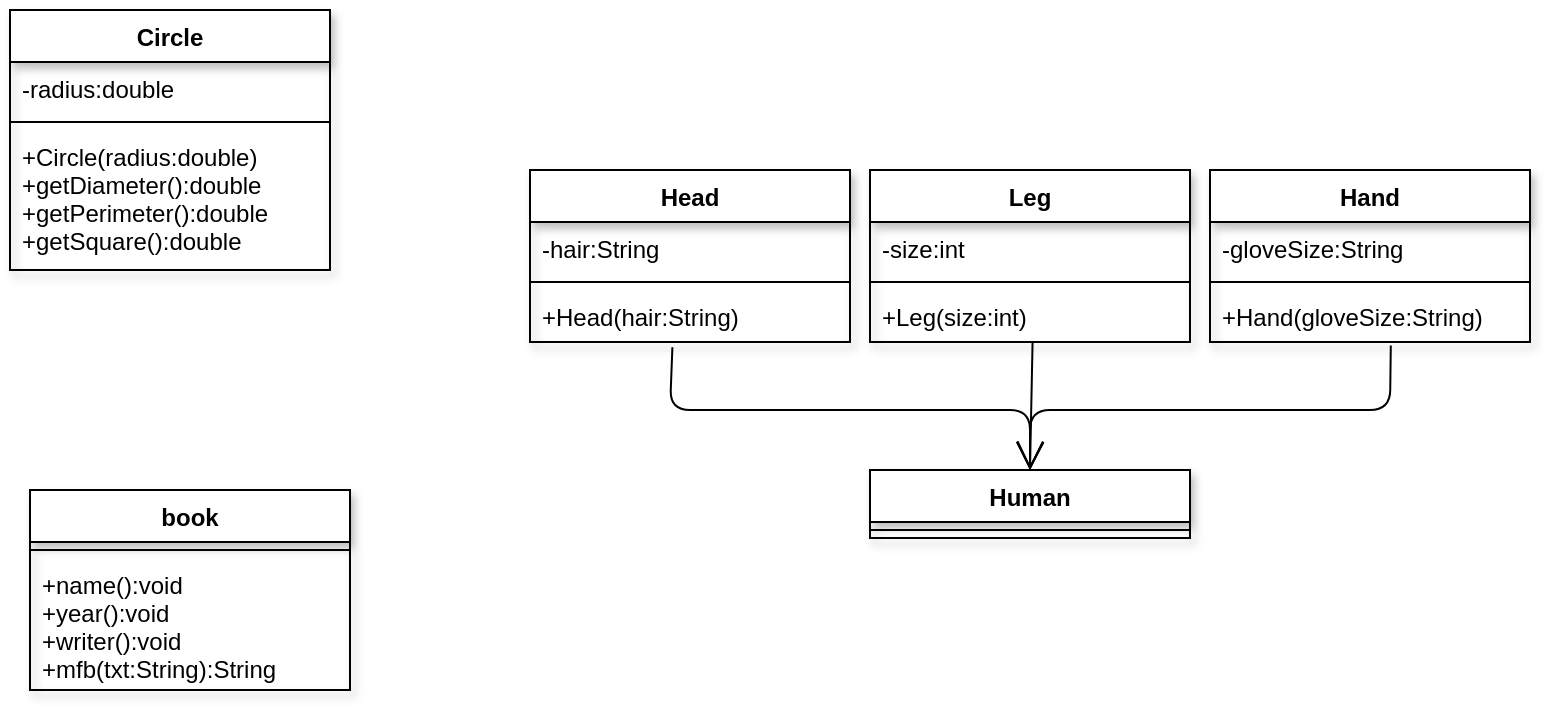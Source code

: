 <mxfile version="13.7.3" type="github">
  <diagram id="C5RBs43oDa-KdzZeNtuy" name="Page-1">
    <mxGraphModel dx="990" dy="576" grid="1" gridSize="10" guides="1" tooltips="1" connect="1" arrows="1" fold="1" page="1" pageScale="1" pageWidth="827" pageHeight="1169" math="0" shadow="0">
      <root>
        <mxCell id="WIyWlLk6GJQsqaUBKTNV-0" />
        <mxCell id="WIyWlLk6GJQsqaUBKTNV-1" parent="WIyWlLk6GJQsqaUBKTNV-0" />
        <mxCell id="4tfKrk5t9fptJcEzHxm0-32" value="" style="endArrow=open;endFill=1;endSize=12;html=1;entryX=0.5;entryY=0;entryDx=0;entryDy=0;exitX=0.445;exitY=1.1;exitDx=0;exitDy=0;exitPerimeter=0;" edge="1" parent="WIyWlLk6GJQsqaUBKTNV-1" source="4tfKrk5t9fptJcEzHxm0-10" target="4tfKrk5t9fptJcEzHxm0-24">
          <mxGeometry width="160" relative="1" as="geometry">
            <mxPoint x="360" y="260" as="sourcePoint" />
            <mxPoint x="490" y="440" as="targetPoint" />
            <Array as="points">
              <mxPoint x="360" y="280" />
              <mxPoint x="500" y="280" />
              <mxPoint x="540" y="280" />
            </Array>
          </mxGeometry>
        </mxCell>
        <mxCell id="4tfKrk5t9fptJcEzHxm0-34" value="" style="endArrow=open;endFill=1;endSize=12;html=1;exitX=0.508;exitY=1.008;exitDx=0;exitDy=0;exitPerimeter=0;" edge="1" parent="WIyWlLk6GJQsqaUBKTNV-1" source="4tfKrk5t9fptJcEzHxm0-14">
          <mxGeometry width="160" relative="1" as="geometry">
            <mxPoint x="330" y="440" as="sourcePoint" />
            <mxPoint x="540" y="310" as="targetPoint" />
            <Array as="points" />
          </mxGeometry>
        </mxCell>
        <mxCell id="4tfKrk5t9fptJcEzHxm0-35" value="" style="endArrow=open;endFill=1;endSize=12;html=1;entryX=0.5;entryY=0;entryDx=0;entryDy=0;exitX=0.565;exitY=1.069;exitDx=0;exitDy=0;exitPerimeter=0;" edge="1" parent="WIyWlLk6GJQsqaUBKTNV-1" source="4tfKrk5t9fptJcEzHxm0-22" target="4tfKrk5t9fptJcEzHxm0-24">
          <mxGeometry width="160" relative="1" as="geometry">
            <mxPoint x="330" y="440" as="sourcePoint" />
            <mxPoint x="490" y="440" as="targetPoint" />
            <Array as="points">
              <mxPoint x="720" y="280" />
              <mxPoint x="540" y="280" />
            </Array>
          </mxGeometry>
        </mxCell>
        <mxCell id="4tfKrk5t9fptJcEzHxm0-2" value="Circle" style="swimlane;fontStyle=1;align=center;verticalAlign=top;childLayout=stackLayout;horizontal=1;startSize=26;horizontalStack=0;resizeParent=1;resizeParentMax=0;resizeLast=0;collapsible=1;marginBottom=0;shadow=1;" vertex="1" parent="WIyWlLk6GJQsqaUBKTNV-1">
          <mxGeometry x="30" y="80" width="160" height="130" as="geometry" />
        </mxCell>
        <mxCell id="4tfKrk5t9fptJcEzHxm0-3" value="-radius:double" style="text;strokeColor=none;fillColor=none;align=left;verticalAlign=top;spacingLeft=4;spacingRight=4;overflow=hidden;rotatable=0;points=[[0,0.5],[1,0.5]];portConstraint=eastwest;" vertex="1" parent="4tfKrk5t9fptJcEzHxm0-2">
          <mxGeometry y="26" width="160" height="26" as="geometry" />
        </mxCell>
        <mxCell id="4tfKrk5t9fptJcEzHxm0-4" value="" style="line;strokeWidth=1;fillColor=none;align=left;verticalAlign=middle;spacingTop=-1;spacingLeft=3;spacingRight=3;rotatable=0;labelPosition=right;points=[];portConstraint=eastwest;" vertex="1" parent="4tfKrk5t9fptJcEzHxm0-2">
          <mxGeometry y="52" width="160" height="8" as="geometry" />
        </mxCell>
        <mxCell id="4tfKrk5t9fptJcEzHxm0-5" value="+Circle(radius:double)&#xa;+getDiameter():double&#xa;+getPerimeter():double&#xa;+getSquare():double" style="text;strokeColor=none;fillColor=none;align=left;verticalAlign=top;spacingLeft=4;spacingRight=4;overflow=hidden;rotatable=0;points=[[0,0.5],[1,0.5]];portConstraint=eastwest;" vertex="1" parent="4tfKrk5t9fptJcEzHxm0-2">
          <mxGeometry y="60" width="160" height="70" as="geometry" />
        </mxCell>
        <mxCell id="4tfKrk5t9fptJcEzHxm0-36" value="book" style="swimlane;fontStyle=1;align=center;verticalAlign=top;childLayout=stackLayout;horizontal=1;startSize=26;horizontalStack=0;resizeParent=1;resizeParentMax=0;resizeLast=0;collapsible=1;marginBottom=0;shadow=1;" vertex="1" parent="WIyWlLk6GJQsqaUBKTNV-1">
          <mxGeometry x="40" y="320" width="160" height="100" as="geometry" />
        </mxCell>
        <mxCell id="4tfKrk5t9fptJcEzHxm0-38" value="" style="line;strokeWidth=1;fillColor=none;align=left;verticalAlign=middle;spacingTop=-1;spacingLeft=3;spacingRight=3;rotatable=0;labelPosition=right;points=[];portConstraint=eastwest;" vertex="1" parent="4tfKrk5t9fptJcEzHxm0-36">
          <mxGeometry y="26" width="160" height="8" as="geometry" />
        </mxCell>
        <mxCell id="4tfKrk5t9fptJcEzHxm0-39" value="+name():void&#xa;+year():void&#xa;+writer():void&#xa;+mfb(txt:String):String" style="text;strokeColor=none;fillColor=none;align=left;verticalAlign=top;spacingLeft=4;spacingRight=4;overflow=hidden;rotatable=0;points=[[0,0.5],[1,0.5]];portConstraint=eastwest;" vertex="1" parent="4tfKrk5t9fptJcEzHxm0-36">
          <mxGeometry y="34" width="160" height="66" as="geometry" />
        </mxCell>
        <mxCell id="4tfKrk5t9fptJcEzHxm0-7" value="Head" style="swimlane;fontStyle=1;align=center;verticalAlign=top;childLayout=stackLayout;horizontal=1;startSize=26;horizontalStack=0;resizeParent=1;resizeParentMax=0;resizeLast=0;collapsible=1;marginBottom=0;shadow=1;" vertex="1" parent="WIyWlLk6GJQsqaUBKTNV-1">
          <mxGeometry x="290" y="160" width="160" height="86" as="geometry" />
        </mxCell>
        <mxCell id="4tfKrk5t9fptJcEzHxm0-8" value="-hair:String" style="text;strokeColor=none;fillColor=none;align=left;verticalAlign=top;spacingLeft=4;spacingRight=4;overflow=hidden;rotatable=0;points=[[0,0.5],[1,0.5]];portConstraint=eastwest;" vertex="1" parent="4tfKrk5t9fptJcEzHxm0-7">
          <mxGeometry y="26" width="160" height="26" as="geometry" />
        </mxCell>
        <mxCell id="4tfKrk5t9fptJcEzHxm0-9" value="" style="line;strokeWidth=1;fillColor=none;align=left;verticalAlign=middle;spacingTop=-1;spacingLeft=3;spacingRight=3;rotatable=0;labelPosition=right;points=[];portConstraint=eastwest;" vertex="1" parent="4tfKrk5t9fptJcEzHxm0-7">
          <mxGeometry y="52" width="160" height="8" as="geometry" />
        </mxCell>
        <mxCell id="4tfKrk5t9fptJcEzHxm0-10" value="+Head(hair:String)" style="text;strokeColor=none;fillColor=none;align=left;verticalAlign=top;spacingLeft=4;spacingRight=4;overflow=hidden;rotatable=0;points=[[0,0.5],[1,0.5]];portConstraint=eastwest;" vertex="1" parent="4tfKrk5t9fptJcEzHxm0-7">
          <mxGeometry y="60" width="160" height="26" as="geometry" />
        </mxCell>
        <mxCell id="4tfKrk5t9fptJcEzHxm0-11" value="Leg" style="swimlane;fontStyle=1;align=center;verticalAlign=top;childLayout=stackLayout;horizontal=1;startSize=26;horizontalStack=0;resizeParent=1;resizeParentMax=0;resizeLast=0;collapsible=1;marginBottom=0;shadow=1;" vertex="1" parent="WIyWlLk6GJQsqaUBKTNV-1">
          <mxGeometry x="460" y="160" width="160" height="86" as="geometry" />
        </mxCell>
        <mxCell id="4tfKrk5t9fptJcEzHxm0-12" value="-size:int" style="text;strokeColor=none;fillColor=none;align=left;verticalAlign=top;spacingLeft=4;spacingRight=4;overflow=hidden;rotatable=0;points=[[0,0.5],[1,0.5]];portConstraint=eastwest;" vertex="1" parent="4tfKrk5t9fptJcEzHxm0-11">
          <mxGeometry y="26" width="160" height="26" as="geometry" />
        </mxCell>
        <mxCell id="4tfKrk5t9fptJcEzHxm0-13" value="" style="line;strokeWidth=1;fillColor=none;align=left;verticalAlign=middle;spacingTop=-1;spacingLeft=3;spacingRight=3;rotatable=0;labelPosition=right;points=[];portConstraint=eastwest;" vertex="1" parent="4tfKrk5t9fptJcEzHxm0-11">
          <mxGeometry y="52" width="160" height="8" as="geometry" />
        </mxCell>
        <mxCell id="4tfKrk5t9fptJcEzHxm0-14" value="+Leg(size:int)" style="text;strokeColor=none;fillColor=none;align=left;verticalAlign=top;spacingLeft=4;spacingRight=4;overflow=hidden;rotatable=0;points=[[0,0.5],[1,0.5]];portConstraint=eastwest;" vertex="1" parent="4tfKrk5t9fptJcEzHxm0-11">
          <mxGeometry y="60" width="160" height="26" as="geometry" />
        </mxCell>
        <mxCell id="4tfKrk5t9fptJcEzHxm0-19" value="Hand" style="swimlane;fontStyle=1;align=center;verticalAlign=top;childLayout=stackLayout;horizontal=1;startSize=26;horizontalStack=0;resizeParent=1;resizeParentMax=0;resizeLast=0;collapsible=1;marginBottom=0;shadow=1;" vertex="1" parent="WIyWlLk6GJQsqaUBKTNV-1">
          <mxGeometry x="630" y="160" width="160" height="86" as="geometry" />
        </mxCell>
        <mxCell id="4tfKrk5t9fptJcEzHxm0-20" value="-gloveSize:String" style="text;strokeColor=none;fillColor=none;align=left;verticalAlign=top;spacingLeft=4;spacingRight=4;overflow=hidden;rotatable=0;points=[[0,0.5],[1,0.5]];portConstraint=eastwest;" vertex="1" parent="4tfKrk5t9fptJcEzHxm0-19">
          <mxGeometry y="26" width="160" height="26" as="geometry" />
        </mxCell>
        <mxCell id="4tfKrk5t9fptJcEzHxm0-21" value="" style="line;strokeWidth=1;fillColor=none;align=left;verticalAlign=middle;spacingTop=-1;spacingLeft=3;spacingRight=3;rotatable=0;labelPosition=right;points=[];portConstraint=eastwest;" vertex="1" parent="4tfKrk5t9fptJcEzHxm0-19">
          <mxGeometry y="52" width="160" height="8" as="geometry" />
        </mxCell>
        <mxCell id="4tfKrk5t9fptJcEzHxm0-22" value="+Hand(gloveSize:String)" style="text;strokeColor=none;fillColor=none;align=left;verticalAlign=top;spacingLeft=4;spacingRight=4;overflow=hidden;rotatable=0;points=[[0,0.5],[1,0.5]];portConstraint=eastwest;" vertex="1" parent="4tfKrk5t9fptJcEzHxm0-19">
          <mxGeometry y="60" width="160" height="26" as="geometry" />
        </mxCell>
        <mxCell id="4tfKrk5t9fptJcEzHxm0-24" value="Human" style="swimlane;fontStyle=1;align=center;verticalAlign=top;childLayout=stackLayout;horizontal=1;startSize=26;horizontalStack=0;resizeParent=1;resizeParentMax=0;resizeLast=0;collapsible=1;marginBottom=0;shadow=1;" vertex="1" parent="WIyWlLk6GJQsqaUBKTNV-1">
          <mxGeometry x="460" y="310" width="160" height="34" as="geometry" />
        </mxCell>
        <mxCell id="4tfKrk5t9fptJcEzHxm0-26" value="" style="line;strokeWidth=1;fillColor=none;align=left;verticalAlign=middle;spacingTop=-1;spacingLeft=3;spacingRight=3;rotatable=0;labelPosition=right;points=[];portConstraint=eastwest;" vertex="1" parent="4tfKrk5t9fptJcEzHxm0-24">
          <mxGeometry y="26" width="160" height="8" as="geometry" />
        </mxCell>
      </root>
    </mxGraphModel>
  </diagram>
</mxfile>
